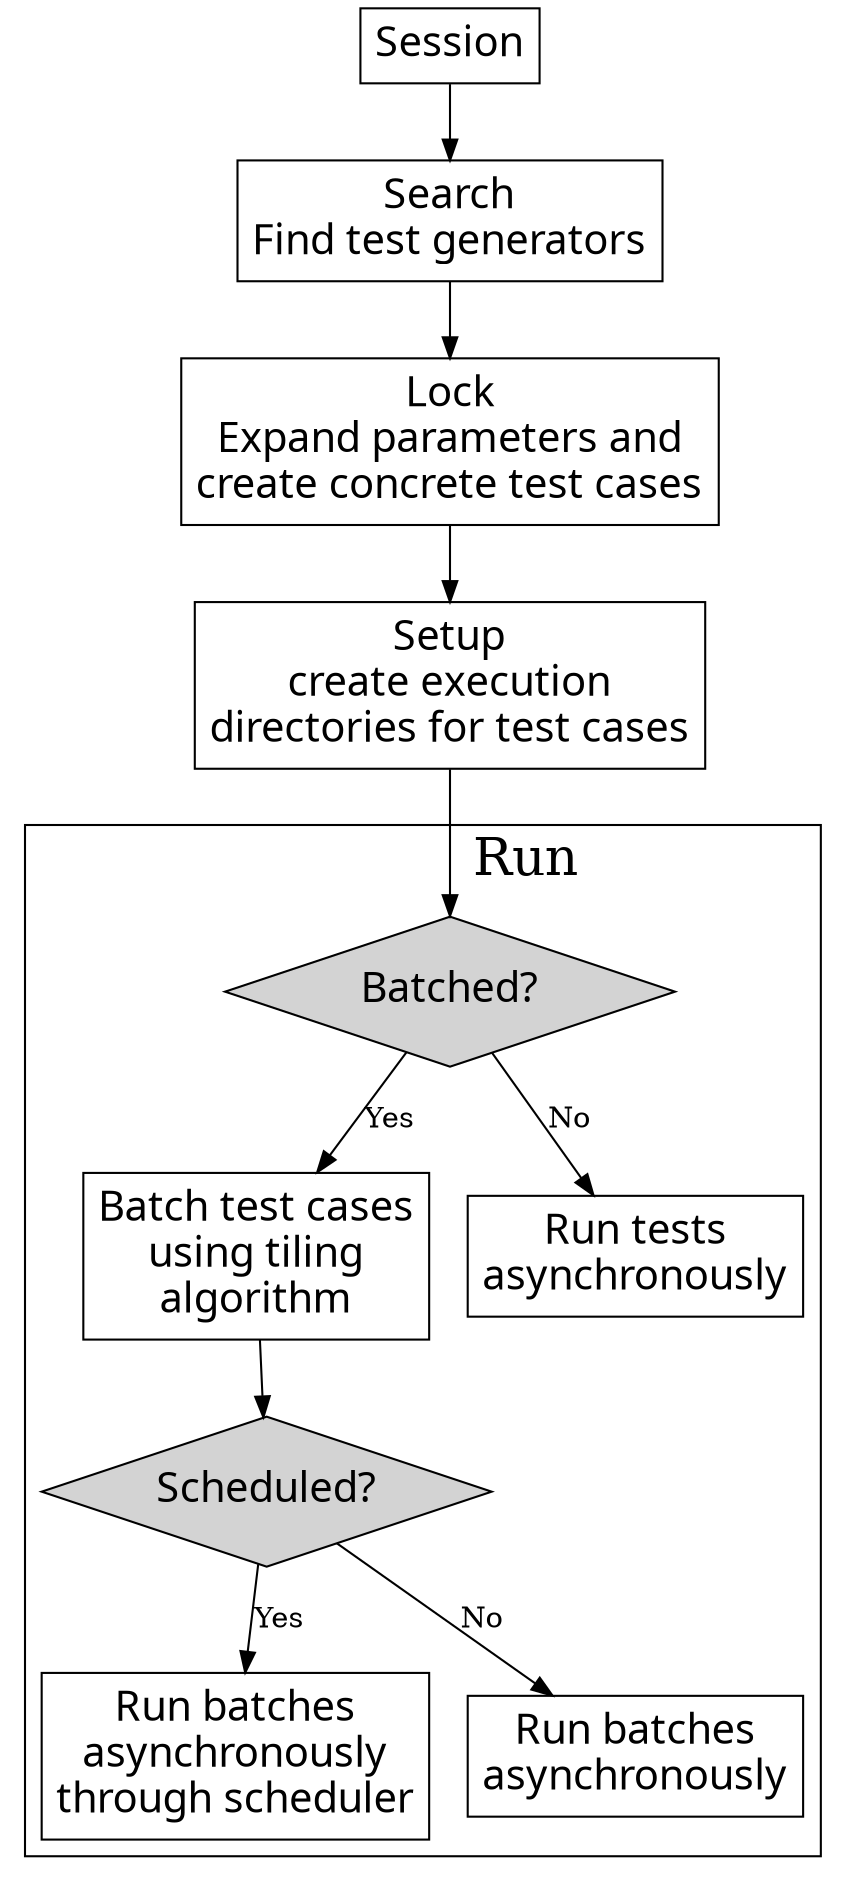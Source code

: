 digraph G {

bgcolor=transparent;
overlap=compress;
rankdir=TB;

node[
  fontname=Monaco,
  penwidth=1,
  fontsize=20,
  margin=.1,
  shape=box,
]

session [label="Session"]
search [label="Search\nFind test generators"]
lock [label="Lock\nExpand parameters and\ncreate concrete test cases"]
setup [label="Setup\ncreate execution\ndirectories for test cases"]

subgraph cluster_run {
  label="            Run"
  fontsize=25

  batched [label="Batched?", fixedsize="true", width="3", height="1", shape="diamond", style="filled"]
  batch_cases [label="Batch test cases\nusing tiling\nalgorithm"]

  scheduled [label="Scheduled?", fixedsize="true", width="3", height="1", shape="diamond", style="filled"]
  run_batched_sched    [label="Run batches\nasynchronously\nthrough scheduler"]
  run_batched_no_sched [label="Run batches\nasynchronously"]

  run_async [label="Run tests\nasynchronously"]

  batched -> batch_cases [label="Yes"]
  batch_cases -> scheduled
  scheduled -> run_batched_sched [label="Yes"]

  scheduled -> run_batched_no_sched [label="No"]

  batched -> run_async [label="No"]
}

  session -> search -> lock -> setup -> batched


}
